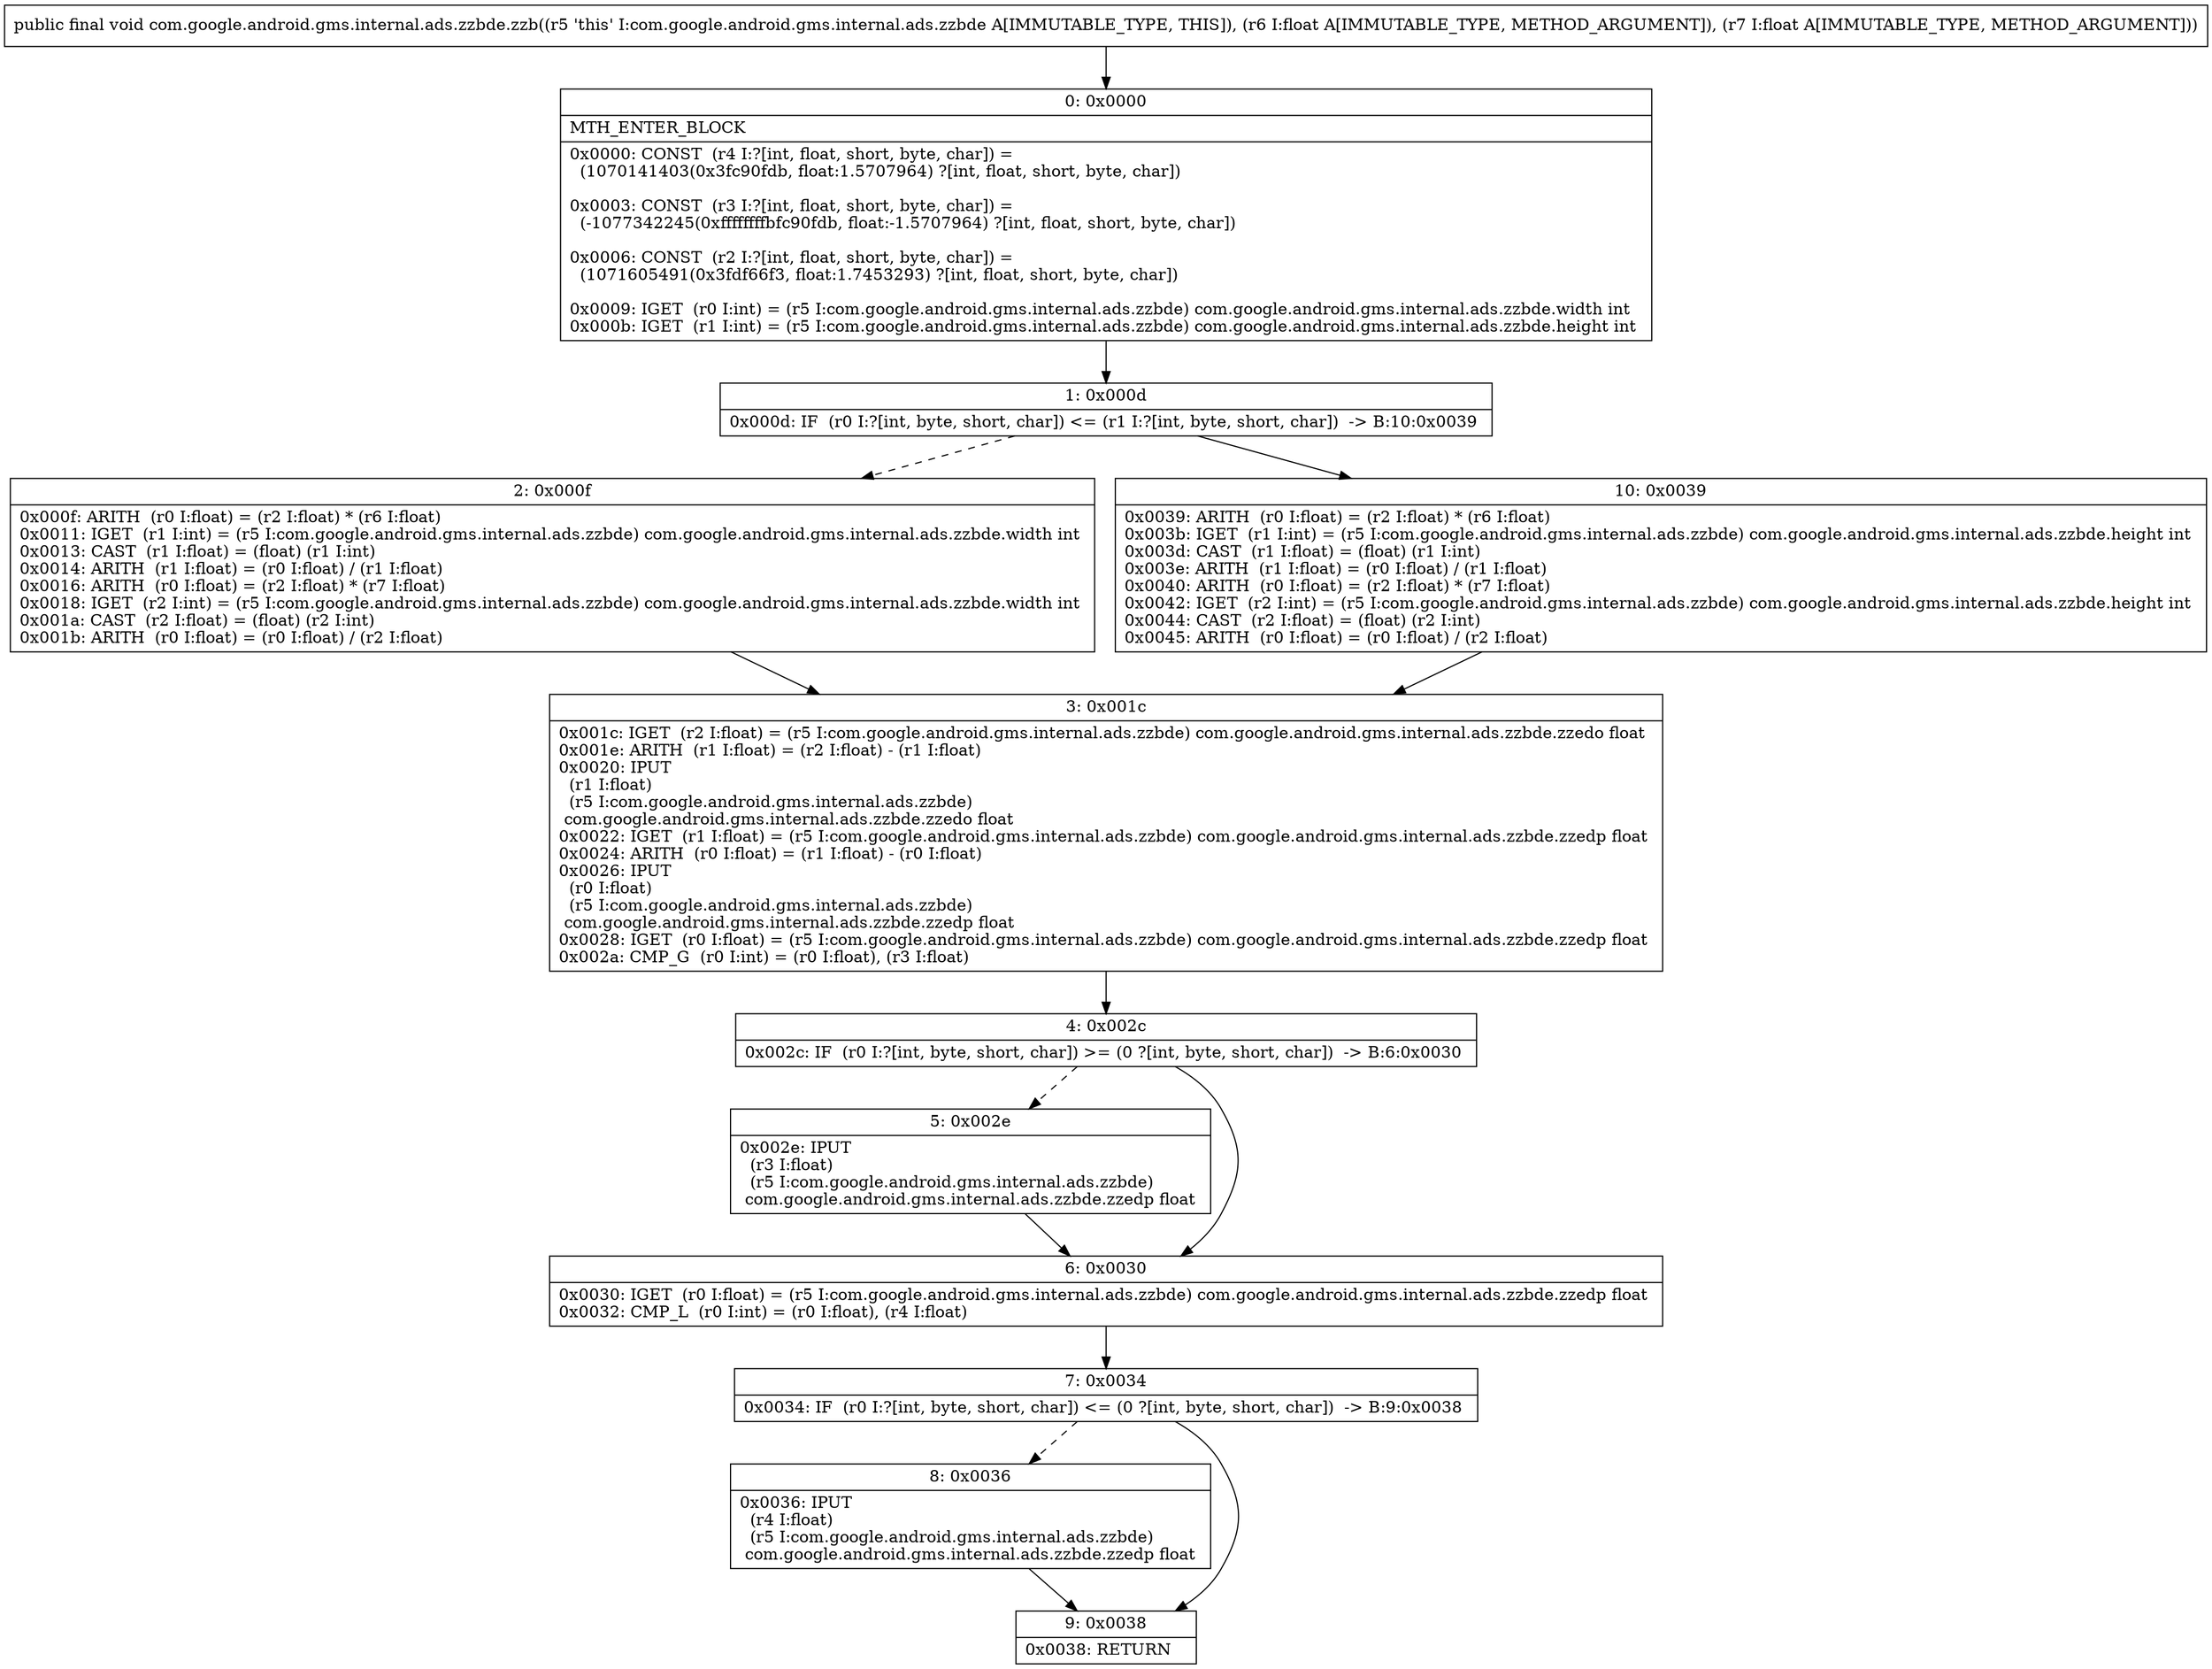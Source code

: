 digraph "CFG forcom.google.android.gms.internal.ads.zzbde.zzb(FF)V" {
Node_0 [shape=record,label="{0\:\ 0x0000|MTH_ENTER_BLOCK\l|0x0000: CONST  (r4 I:?[int, float, short, byte, char]) = \l  (1070141403(0x3fc90fdb, float:1.5707964) ?[int, float, short, byte, char])\l \l0x0003: CONST  (r3 I:?[int, float, short, byte, char]) = \l  (\-1077342245(0xffffffffbfc90fdb, float:\-1.5707964) ?[int, float, short, byte, char])\l \l0x0006: CONST  (r2 I:?[int, float, short, byte, char]) = \l  (1071605491(0x3fdf66f3, float:1.7453293) ?[int, float, short, byte, char])\l \l0x0009: IGET  (r0 I:int) = (r5 I:com.google.android.gms.internal.ads.zzbde) com.google.android.gms.internal.ads.zzbde.width int \l0x000b: IGET  (r1 I:int) = (r5 I:com.google.android.gms.internal.ads.zzbde) com.google.android.gms.internal.ads.zzbde.height int \l}"];
Node_1 [shape=record,label="{1\:\ 0x000d|0x000d: IF  (r0 I:?[int, byte, short, char]) \<= (r1 I:?[int, byte, short, char])  \-\> B:10:0x0039 \l}"];
Node_2 [shape=record,label="{2\:\ 0x000f|0x000f: ARITH  (r0 I:float) = (r2 I:float) * (r6 I:float) \l0x0011: IGET  (r1 I:int) = (r5 I:com.google.android.gms.internal.ads.zzbde) com.google.android.gms.internal.ads.zzbde.width int \l0x0013: CAST  (r1 I:float) = (float) (r1 I:int) \l0x0014: ARITH  (r1 I:float) = (r0 I:float) \/ (r1 I:float) \l0x0016: ARITH  (r0 I:float) = (r2 I:float) * (r7 I:float) \l0x0018: IGET  (r2 I:int) = (r5 I:com.google.android.gms.internal.ads.zzbde) com.google.android.gms.internal.ads.zzbde.width int \l0x001a: CAST  (r2 I:float) = (float) (r2 I:int) \l0x001b: ARITH  (r0 I:float) = (r0 I:float) \/ (r2 I:float) \l}"];
Node_3 [shape=record,label="{3\:\ 0x001c|0x001c: IGET  (r2 I:float) = (r5 I:com.google.android.gms.internal.ads.zzbde) com.google.android.gms.internal.ads.zzbde.zzedo float \l0x001e: ARITH  (r1 I:float) = (r2 I:float) \- (r1 I:float) \l0x0020: IPUT  \l  (r1 I:float)\l  (r5 I:com.google.android.gms.internal.ads.zzbde)\l com.google.android.gms.internal.ads.zzbde.zzedo float \l0x0022: IGET  (r1 I:float) = (r5 I:com.google.android.gms.internal.ads.zzbde) com.google.android.gms.internal.ads.zzbde.zzedp float \l0x0024: ARITH  (r0 I:float) = (r1 I:float) \- (r0 I:float) \l0x0026: IPUT  \l  (r0 I:float)\l  (r5 I:com.google.android.gms.internal.ads.zzbde)\l com.google.android.gms.internal.ads.zzbde.zzedp float \l0x0028: IGET  (r0 I:float) = (r5 I:com.google.android.gms.internal.ads.zzbde) com.google.android.gms.internal.ads.zzbde.zzedp float \l0x002a: CMP_G  (r0 I:int) = (r0 I:float), (r3 I:float) \l}"];
Node_4 [shape=record,label="{4\:\ 0x002c|0x002c: IF  (r0 I:?[int, byte, short, char]) \>= (0 ?[int, byte, short, char])  \-\> B:6:0x0030 \l}"];
Node_5 [shape=record,label="{5\:\ 0x002e|0x002e: IPUT  \l  (r3 I:float)\l  (r5 I:com.google.android.gms.internal.ads.zzbde)\l com.google.android.gms.internal.ads.zzbde.zzedp float \l}"];
Node_6 [shape=record,label="{6\:\ 0x0030|0x0030: IGET  (r0 I:float) = (r5 I:com.google.android.gms.internal.ads.zzbde) com.google.android.gms.internal.ads.zzbde.zzedp float \l0x0032: CMP_L  (r0 I:int) = (r0 I:float), (r4 I:float) \l}"];
Node_7 [shape=record,label="{7\:\ 0x0034|0x0034: IF  (r0 I:?[int, byte, short, char]) \<= (0 ?[int, byte, short, char])  \-\> B:9:0x0038 \l}"];
Node_8 [shape=record,label="{8\:\ 0x0036|0x0036: IPUT  \l  (r4 I:float)\l  (r5 I:com.google.android.gms.internal.ads.zzbde)\l com.google.android.gms.internal.ads.zzbde.zzedp float \l}"];
Node_9 [shape=record,label="{9\:\ 0x0038|0x0038: RETURN   \l}"];
Node_10 [shape=record,label="{10\:\ 0x0039|0x0039: ARITH  (r0 I:float) = (r2 I:float) * (r6 I:float) \l0x003b: IGET  (r1 I:int) = (r5 I:com.google.android.gms.internal.ads.zzbde) com.google.android.gms.internal.ads.zzbde.height int \l0x003d: CAST  (r1 I:float) = (float) (r1 I:int) \l0x003e: ARITH  (r1 I:float) = (r0 I:float) \/ (r1 I:float) \l0x0040: ARITH  (r0 I:float) = (r2 I:float) * (r7 I:float) \l0x0042: IGET  (r2 I:int) = (r5 I:com.google.android.gms.internal.ads.zzbde) com.google.android.gms.internal.ads.zzbde.height int \l0x0044: CAST  (r2 I:float) = (float) (r2 I:int) \l0x0045: ARITH  (r0 I:float) = (r0 I:float) \/ (r2 I:float) \l}"];
MethodNode[shape=record,label="{public final void com.google.android.gms.internal.ads.zzbde.zzb((r5 'this' I:com.google.android.gms.internal.ads.zzbde A[IMMUTABLE_TYPE, THIS]), (r6 I:float A[IMMUTABLE_TYPE, METHOD_ARGUMENT]), (r7 I:float A[IMMUTABLE_TYPE, METHOD_ARGUMENT])) }"];
MethodNode -> Node_0;
Node_0 -> Node_1;
Node_1 -> Node_2[style=dashed];
Node_1 -> Node_10;
Node_2 -> Node_3;
Node_3 -> Node_4;
Node_4 -> Node_5[style=dashed];
Node_4 -> Node_6;
Node_5 -> Node_6;
Node_6 -> Node_7;
Node_7 -> Node_8[style=dashed];
Node_7 -> Node_9;
Node_8 -> Node_9;
Node_10 -> Node_3;
}

